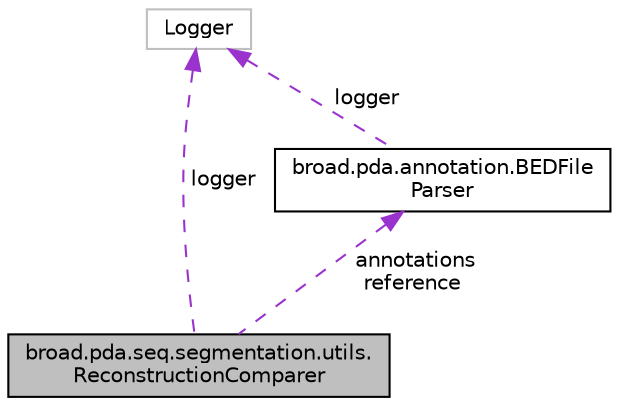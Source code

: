 digraph "broad.pda.seq.segmentation.utils.ReconstructionComparer"
{
  edge [fontname="Helvetica",fontsize="10",labelfontname="Helvetica",labelfontsize="10"];
  node [fontname="Helvetica",fontsize="10",shape=record];
  Node1 [label="broad.pda.seq.segmentation.utils.\lReconstructionComparer",height=0.2,width=0.4,color="black", fillcolor="grey75", style="filled" fontcolor="black"];
  Node2 -> Node1 [dir="back",color="darkorchid3",fontsize="10",style="dashed",label=" logger" ];
  Node2 [label="Logger",height=0.2,width=0.4,color="grey75", fillcolor="white", style="filled"];
  Node3 -> Node1 [dir="back",color="darkorchid3",fontsize="10",style="dashed",label=" annotations\nreference" ];
  Node3 [label="broad.pda.annotation.BEDFile\lParser",height=0.2,width=0.4,color="black", fillcolor="white", style="filled",URL="$classbroad_1_1pda_1_1annotation_1_1_b_e_d_file_parser.html"];
  Node2 -> Node3 [dir="back",color="darkorchid3",fontsize="10",style="dashed",label=" logger" ];
}
